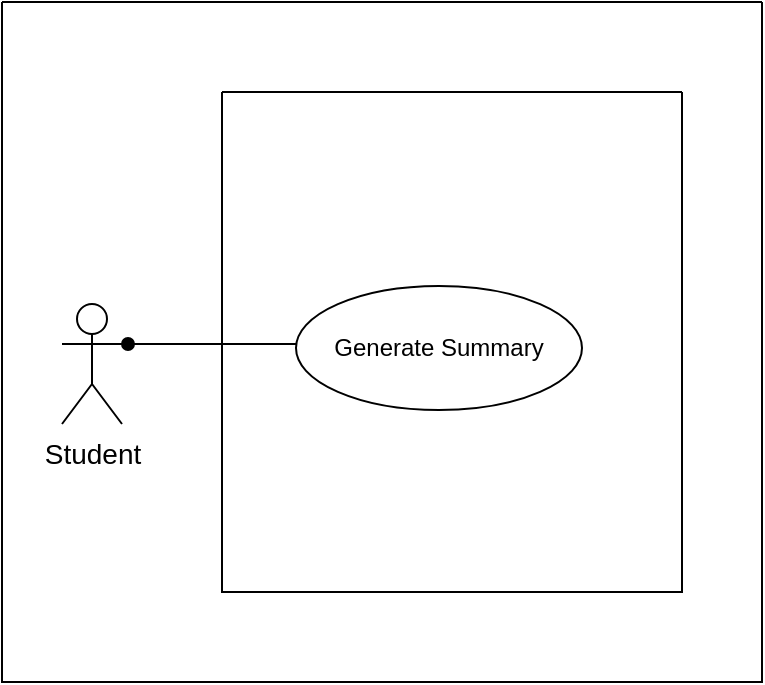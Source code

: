 <mxfile version="26.2.14">
  <diagram name="Page-1" id="aZa5AApVFC9vaG6Inyfg">
    <mxGraphModel dx="1042" dy="1662" grid="1" gridSize="10" guides="1" tooltips="1" connect="1" arrows="1" fold="1" page="1" pageScale="1" pageWidth="850" pageHeight="1100" math="0" shadow="0">
      <root>
        <mxCell id="0" />
        <mxCell id="1" parent="0" />
        <mxCell id="8tJ0vdFygYJHDlofON16-1" value="" style="endArrow=none;html=1;rounded=0;startArrow=oval;startFill=1;exitX=1;exitY=0.333;exitDx=0;exitDy=0;exitPerimeter=0;" edge="1" parent="1">
          <mxGeometry width="50" height="50" relative="1" as="geometry">
            <mxPoint x="170" y="-810" as="sourcePoint" />
            <mxPoint x="255" y="-810" as="targetPoint" />
          </mxGeometry>
        </mxCell>
        <mxCell id="8tJ0vdFygYJHDlofON16-3" value="&lt;div&gt;Generate Summary&lt;/div&gt;" style="ellipse;whiteSpace=wrap;html=1;" vertex="1" parent="1">
          <mxGeometry x="254" y="-839" width="143" height="62" as="geometry" />
        </mxCell>
        <mxCell id="8tJ0vdFygYJHDlofON16-7" value="" style="swimlane;startSize=0;container=0;" vertex="1" parent="1">
          <mxGeometry x="107" y="-981" width="380" height="340" as="geometry" />
        </mxCell>
        <mxCell id="8tJ0vdFygYJHDlofON16-8" value="Student" style="shape=umlActor;verticalLabelPosition=bottom;verticalAlign=top;html=1;fontSize=14;" vertex="1" parent="8tJ0vdFygYJHDlofON16-7">
          <mxGeometry x="30" y="151" width="30" height="60" as="geometry" />
        </mxCell>
        <mxCell id="8tJ0vdFygYJHDlofON16-9" value="" style="swimlane;startSize=0;" vertex="1" parent="8tJ0vdFygYJHDlofON16-7">
          <mxGeometry x="110" y="45" width="230" height="250" as="geometry" />
        </mxCell>
      </root>
    </mxGraphModel>
  </diagram>
</mxfile>
